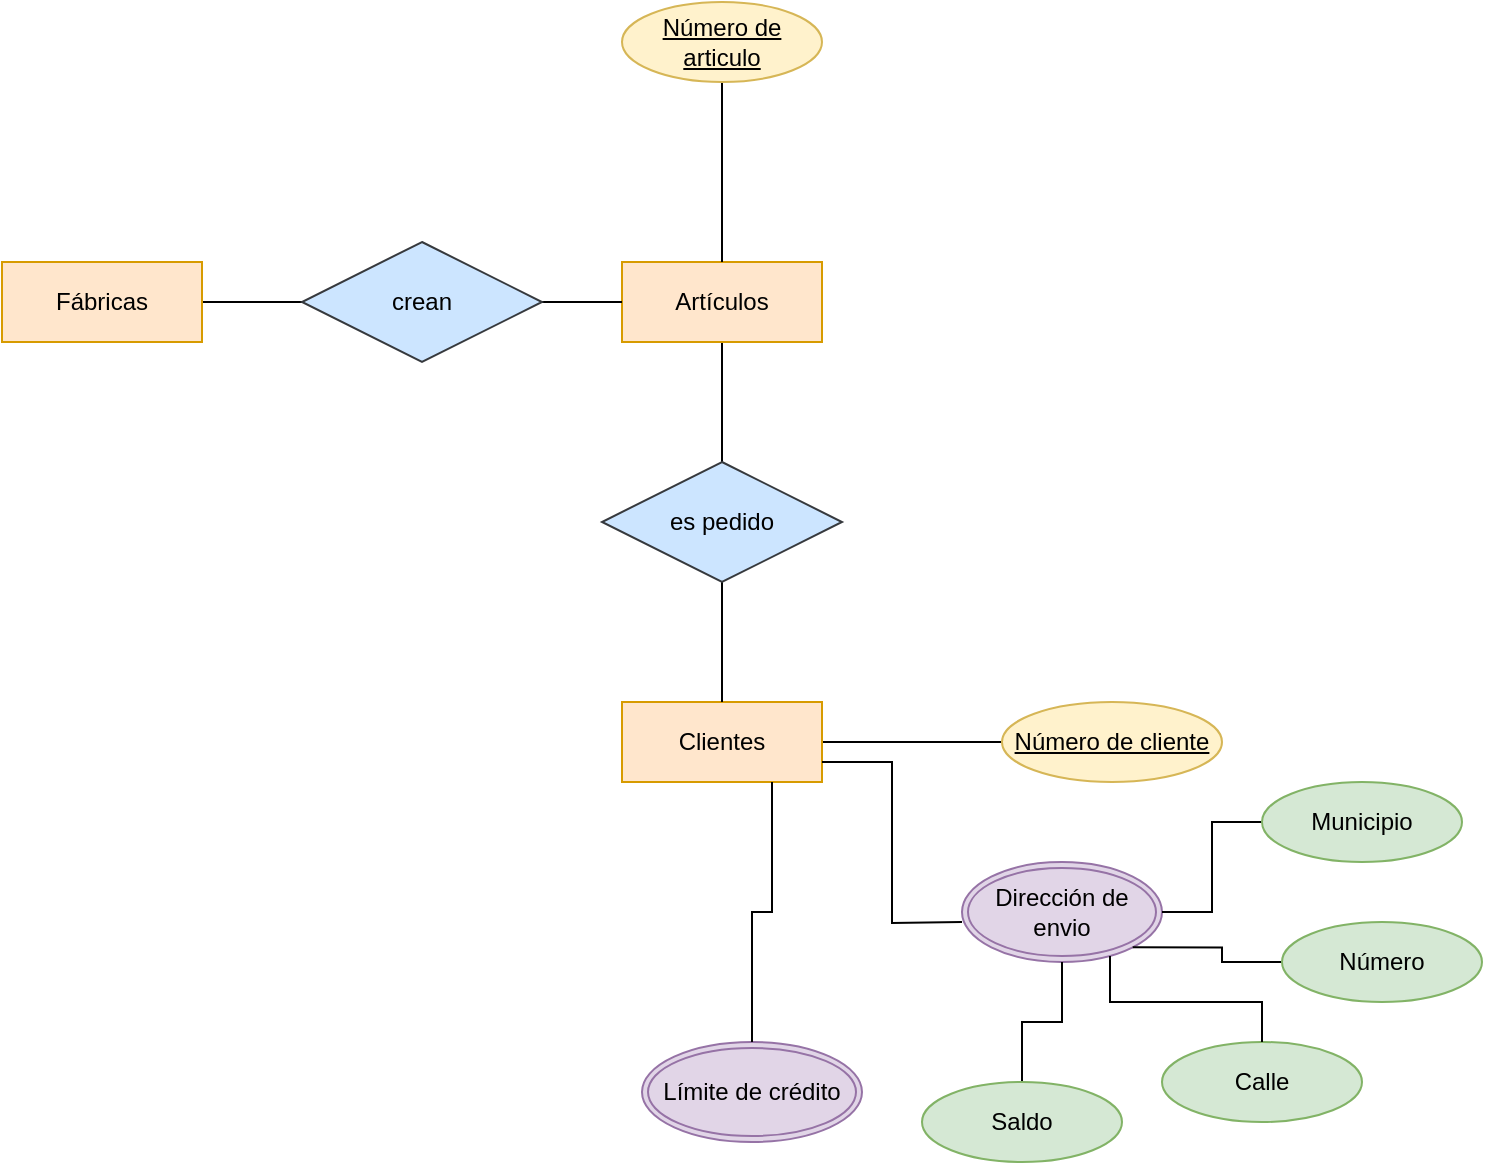 <mxfile version="21.8.2" type="github">
  <diagram name="Page-1" id="ph6OinrHunCrRPrF4bF1">
    <mxGraphModel dx="1434" dy="795" grid="1" gridSize="10" guides="1" tooltips="1" connect="1" arrows="1" fold="1" page="1" pageScale="1" pageWidth="850" pageHeight="1100" math="0" shadow="0">
      <root>
        <mxCell id="0" />
        <mxCell id="1" parent="0" />
        <mxCell id="Cp3NVBLOnRGW1dm8sWKQ-10" style="edgeStyle=orthogonalEdgeStyle;rounded=0;orthogonalLoop=1;jettySize=auto;html=1;endArrow=none;endFill=0;" parent="1" source="Cp3NVBLOnRGW1dm8sWKQ-1" target="Cp3NVBLOnRGW1dm8sWKQ-9" edge="1">
          <mxGeometry relative="1" as="geometry" />
        </mxCell>
        <mxCell id="Cp3NVBLOnRGW1dm8sWKQ-1" value="Artículos" style="whiteSpace=wrap;html=1;align=center;fillColor=#ffe6cc;strokeColor=#d79b00;" parent="1" vertex="1">
          <mxGeometry x="350" y="310" width="100" height="40" as="geometry" />
        </mxCell>
        <mxCell id="Cp3NVBLOnRGW1dm8sWKQ-6" style="edgeStyle=orthogonalEdgeStyle;rounded=0;orthogonalLoop=1;jettySize=auto;html=1;entryX=0;entryY=0.5;entryDx=0;entryDy=0;endArrow=none;endFill=0;" parent="1" source="Cp3NVBLOnRGW1dm8sWKQ-3" target="Cp3NVBLOnRGW1dm8sWKQ-4" edge="1">
          <mxGeometry relative="1" as="geometry" />
        </mxCell>
        <mxCell id="Cp3NVBLOnRGW1dm8sWKQ-3" value="Fábricas" style="whiteSpace=wrap;html=1;align=center;fillColor=#ffe6cc;strokeColor=#d79b00;" parent="1" vertex="1">
          <mxGeometry x="40" y="310" width="100" height="40" as="geometry" />
        </mxCell>
        <mxCell id="Cp3NVBLOnRGW1dm8sWKQ-7" style="edgeStyle=orthogonalEdgeStyle;rounded=0;orthogonalLoop=1;jettySize=auto;html=1;entryX=0;entryY=0.5;entryDx=0;entryDy=0;endArrow=none;endFill=0;" parent="1" source="Cp3NVBLOnRGW1dm8sWKQ-4" target="Cp3NVBLOnRGW1dm8sWKQ-1" edge="1">
          <mxGeometry relative="1" as="geometry" />
        </mxCell>
        <mxCell id="Cp3NVBLOnRGW1dm8sWKQ-4" value="crean" style="shape=rhombus;perimeter=rhombusPerimeter;whiteSpace=wrap;html=1;align=center;fillColor=#cce5ff;strokeColor=#36393d;" parent="1" vertex="1">
          <mxGeometry x="190" y="300" width="120" height="60" as="geometry" />
        </mxCell>
        <mxCell id="Cp3NVBLOnRGW1dm8sWKQ-13" style="edgeStyle=orthogonalEdgeStyle;rounded=0;orthogonalLoop=1;jettySize=auto;html=1;entryX=0;entryY=0.5;entryDx=0;entryDy=0;endArrow=none;endFill=0;" parent="1" source="Cp3NVBLOnRGW1dm8sWKQ-8" edge="1">
          <mxGeometry relative="1" as="geometry">
            <mxPoint x="540" y="550" as="targetPoint" />
          </mxGeometry>
        </mxCell>
        <mxCell id="Cp3NVBLOnRGW1dm8sWKQ-8" value="Clientes" style="whiteSpace=wrap;html=1;align=center;fillColor=#ffe6cc;strokeColor=#d79b00;" parent="1" vertex="1">
          <mxGeometry x="350" y="530" width="100" height="40" as="geometry" />
        </mxCell>
        <mxCell id="Cp3NVBLOnRGW1dm8sWKQ-11" style="edgeStyle=orthogonalEdgeStyle;rounded=0;orthogonalLoop=1;jettySize=auto;html=1;entryX=0.5;entryY=0;entryDx=0;entryDy=0;endArrow=none;endFill=0;" parent="1" source="Cp3NVBLOnRGW1dm8sWKQ-9" target="Cp3NVBLOnRGW1dm8sWKQ-8" edge="1">
          <mxGeometry relative="1" as="geometry" />
        </mxCell>
        <mxCell id="Cp3NVBLOnRGW1dm8sWKQ-9" value="es pedido" style="shape=rhombus;perimeter=rhombusPerimeter;whiteSpace=wrap;html=1;align=center;fillColor=#cce5ff;strokeColor=#36393d;" parent="1" vertex="1">
          <mxGeometry x="340" y="410" width="120" height="60" as="geometry" />
        </mxCell>
        <mxCell id="Cp3NVBLOnRGW1dm8sWKQ-16" style="edgeStyle=orthogonalEdgeStyle;rounded=0;orthogonalLoop=1;jettySize=auto;html=1;entryX=1;entryY=0.75;entryDx=0;entryDy=0;endArrow=none;endFill=0;" parent="1" target="Cp3NVBLOnRGW1dm8sWKQ-8" edge="1">
          <mxGeometry relative="1" as="geometry">
            <mxPoint x="520" y="640" as="sourcePoint" />
          </mxGeometry>
        </mxCell>
        <mxCell id="Cp3NVBLOnRGW1dm8sWKQ-17" value="Dirección de envio" style="ellipse;shape=doubleEllipse;margin=3;whiteSpace=wrap;html=1;align=center;fillColor=#e1d5e7;strokeColor=#9673a6;" parent="1" vertex="1">
          <mxGeometry x="520" y="610" width="100" height="50" as="geometry" />
        </mxCell>
        <mxCell id="Cp3NVBLOnRGW1dm8sWKQ-19" value="Calle" style="ellipse;whiteSpace=wrap;html=1;align=center;fillColor=#d5e8d4;strokeColor=#82b366;" parent="1" vertex="1">
          <mxGeometry x="620" y="700" width="100" height="40" as="geometry" />
        </mxCell>
        <mxCell id="Cp3NVBLOnRGW1dm8sWKQ-22" style="edgeStyle=orthogonalEdgeStyle;rounded=0;orthogonalLoop=1;jettySize=auto;html=1;entryX=1;entryY=1;entryDx=0;entryDy=0;endArrow=none;endFill=0;" parent="1" source="Cp3NVBLOnRGW1dm8sWKQ-21" target="Cp3NVBLOnRGW1dm8sWKQ-17" edge="1">
          <mxGeometry relative="1" as="geometry" />
        </mxCell>
        <mxCell id="Cp3NVBLOnRGW1dm8sWKQ-21" value="Número" style="ellipse;whiteSpace=wrap;html=1;align=center;fillColor=#d5e8d4;strokeColor=#82b366;" parent="1" vertex="1">
          <mxGeometry x="680" y="640" width="100" height="40" as="geometry" />
        </mxCell>
        <mxCell id="Cp3NVBLOnRGW1dm8sWKQ-24" style="edgeStyle=orthogonalEdgeStyle;rounded=0;orthogonalLoop=1;jettySize=auto;html=1;entryX=1;entryY=0.5;entryDx=0;entryDy=0;endArrow=none;endFill=0;" parent="1" source="Cp3NVBLOnRGW1dm8sWKQ-23" target="Cp3NVBLOnRGW1dm8sWKQ-17" edge="1">
          <mxGeometry relative="1" as="geometry" />
        </mxCell>
        <mxCell id="Cp3NVBLOnRGW1dm8sWKQ-23" value="Municipio" style="ellipse;whiteSpace=wrap;html=1;align=center;fillColor=#d5e8d4;strokeColor=#82b366;" parent="1" vertex="1">
          <mxGeometry x="670" y="570" width="100" height="40" as="geometry" />
        </mxCell>
        <mxCell id="Cp3NVBLOnRGW1dm8sWKQ-29" style="edgeStyle=orthogonalEdgeStyle;rounded=0;orthogonalLoop=1;jettySize=auto;html=1;entryX=0.5;entryY=1;entryDx=0;entryDy=0;endArrow=none;endFill=0;" parent="1" source="Cp3NVBLOnRGW1dm8sWKQ-25" target="Cp3NVBLOnRGW1dm8sWKQ-17" edge="1">
          <mxGeometry relative="1" as="geometry" />
        </mxCell>
        <mxCell id="Cp3NVBLOnRGW1dm8sWKQ-25" value="Saldo" style="ellipse;whiteSpace=wrap;html=1;align=center;fillColor=#d5e8d4;strokeColor=#82b366;" parent="1" vertex="1">
          <mxGeometry x="500" y="720" width="100" height="40" as="geometry" />
        </mxCell>
        <mxCell id="Cp3NVBLOnRGW1dm8sWKQ-28" style="edgeStyle=orthogonalEdgeStyle;rounded=0;orthogonalLoop=1;jettySize=auto;html=1;exitX=0.5;exitY=0;exitDx=0;exitDy=0;entryX=0.74;entryY=0.94;entryDx=0;entryDy=0;entryPerimeter=0;endArrow=none;endFill=0;" parent="1" source="Cp3NVBLOnRGW1dm8sWKQ-19" target="Cp3NVBLOnRGW1dm8sWKQ-17" edge="1">
          <mxGeometry relative="1" as="geometry" />
        </mxCell>
        <mxCell id="YfXenB3VWrUCEyvhid5F-5" style="edgeStyle=orthogonalEdgeStyle;rounded=0;orthogonalLoop=1;jettySize=auto;html=1;entryX=0.5;entryY=0;entryDx=0;entryDy=0;endArrow=none;endFill=0;" edge="1" parent="1" source="YfXenB3VWrUCEyvhid5F-2" target="Cp3NVBLOnRGW1dm8sWKQ-1">
          <mxGeometry relative="1" as="geometry" />
        </mxCell>
        <mxCell id="YfXenB3VWrUCEyvhid5F-2" value="Número de articulo" style="ellipse;whiteSpace=wrap;html=1;align=center;fontStyle=4;fillColor=#fff2cc;strokeColor=#d6b656;" vertex="1" parent="1">
          <mxGeometry x="350" y="180" width="100" height="40" as="geometry" />
        </mxCell>
        <mxCell id="YfXenB3VWrUCEyvhid5F-4" value="Límite de crédito" style="ellipse;shape=doubleEllipse;margin=3;whiteSpace=wrap;html=1;align=center;fillColor=#e1d5e7;strokeColor=#9673a6;" vertex="1" parent="1">
          <mxGeometry x="360" y="700" width="110" height="50" as="geometry" />
        </mxCell>
        <mxCell id="YfXenB3VWrUCEyvhid5F-8" style="edgeStyle=orthogonalEdgeStyle;rounded=0;orthogonalLoop=1;jettySize=auto;html=1;endArrow=none;endFill=0;entryX=0.75;entryY=1;entryDx=0;entryDy=0;" edge="1" parent="1" source="YfXenB3VWrUCEyvhid5F-4" target="Cp3NVBLOnRGW1dm8sWKQ-8">
          <mxGeometry relative="1" as="geometry">
            <mxPoint x="380" y="610" as="targetPoint" />
          </mxGeometry>
        </mxCell>
        <mxCell id="YfXenB3VWrUCEyvhid5F-9" value="Número de cliente" style="ellipse;whiteSpace=wrap;html=1;align=center;fontStyle=4;fillColor=#fff2cc;strokeColor=#d6b656;" vertex="1" parent="1">
          <mxGeometry x="540" y="530" width="110" height="40" as="geometry" />
        </mxCell>
      </root>
    </mxGraphModel>
  </diagram>
</mxfile>
